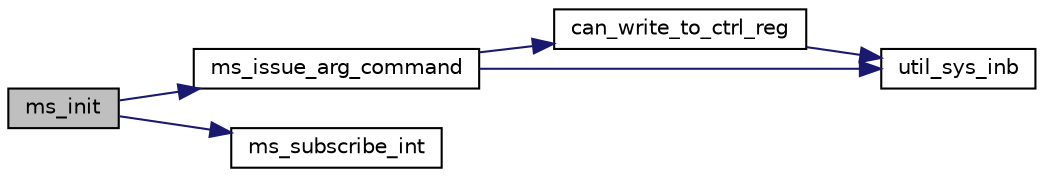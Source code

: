 digraph "ms_init"
{
 // LATEX_PDF_SIZE
  edge [fontname="Helvetica",fontsize="10",labelfontname="Helvetica",labelfontsize="10"];
  node [fontname="Helvetica",fontsize="10",shape=record];
  rankdir="LR";
  Node1 [label="ms_init",height=0.2,width=0.4,color="black", fillcolor="grey75", style="filled", fontcolor="black",tooltip="Enables mouse data reporting and subscribes mouse interrupts."];
  Node1 -> Node2 [color="midnightblue",fontsize="10",style="solid",fontname="Helvetica"];
  Node2 [label="ms_issue_arg_command",height=0.2,width=0.4,color="black", fillcolor="white", style="filled",URL="$group__mouse.html#ga4e00a95f3e2215de28a204a72cbaa0e0",tooltip="Issues the argument command specified in its first argument."];
  Node2 -> Node3 [color="midnightblue",fontsize="10",style="solid",fontname="Helvetica"];
  Node3 [label="can_write_to_ctrl_reg",height=0.2,width=0.4,color="black", fillcolor="white", style="filled",URL="$group__mouse.html#gae92b7a0449ca14cdbe33c9231f9773df",tooltip="Evaluates whether or not we can write a command to the kbc control register."];
  Node3 -> Node4 [color="midnightblue",fontsize="10",style="solid",fontname="Helvetica"];
  Node4 [label="util_sys_inb",height=0.2,width=0.4,color="black", fillcolor="white", style="filled",URL="$group__utils.html#ga79a031a8611f5b2d6afa4158e92b0fb4",tooltip="Invokes sys_inb() system call but reads the value into a uint8_t variable."];
  Node2 -> Node4 [color="midnightblue",fontsize="10",style="solid",fontname="Helvetica"];
  Node1 -> Node5 [color="midnightblue",fontsize="10",style="solid",fontname="Helvetica"];
  Node5 [label="ms_subscribe_int",height=0.2,width=0.4,color="black", fillcolor="white", style="filled",URL="$group__mouse.html#gaabd8b9a5c25ac6e5435d98c7503c3063",tooltip="Subscribes mouse interrupts."];
}
